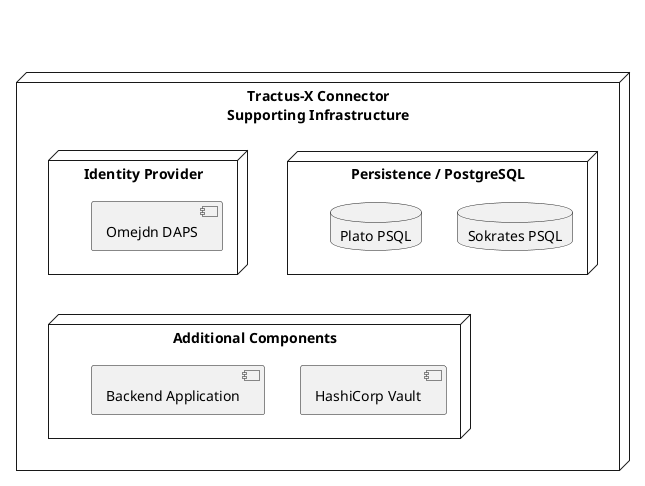 @startuml

node Infrastructure as "Tractus-X Connector\nSupporting Infrastructure" {
    node SokratesSetup as "Persistence / PostgreSQL" {
        database SokratesPsql as "Sokrates PSQL"
        database PlatoPsql as "Plato PSQL"
    }
    node SharedComponents as "Additional Components" {
        component Vault as "HashiCorp Vault"
        component BackendService as "Backend Application"
    }
    node IdentityProvider as "Identity Provider" {
        component OmejdnDaps as "Omejdn DAPS"
    }
}

IdentityProvider -[hidden]down- SharedComponents
IdentityProvider -[hidden]right- SokratesSetup

@enduml
